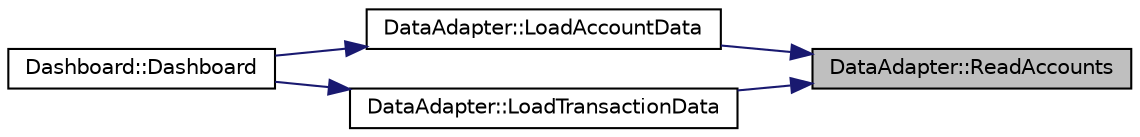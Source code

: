 digraph "DataAdapter::ReadAccounts"
{
 // LATEX_PDF_SIZE
  edge [fontname="Helvetica",fontsize="10",labelfontname="Helvetica",labelfontsize="10"];
  node [fontname="Helvetica",fontsize="10",shape=record];
  rankdir="RL";
  Node1 [label="DataAdapter::ReadAccounts",height=0.2,width=0.4,color="black", fillcolor="grey75", style="filled", fontcolor="black",tooltip="ReadAccounts loads account details to the QTableView model."];
  Node1 -> Node2 [dir="back",color="midnightblue",fontsize="10",style="solid",fontname="Helvetica"];
  Node2 [label="DataAdapter::LoadAccountData",height=0.2,width=0.4,color="black", fillcolor="white", style="filled",URL="$class_data_adapter.html#a7ecfe908caa813d2664e31d332a17d13",tooltip="LoadAccountData load account details to the QTableView and account names to the QComboBox at the same..."];
  Node2 -> Node3 [dir="back",color="midnightblue",fontsize="10",style="solid",fontname="Helvetica"];
  Node3 [label="Dashboard::Dashboard",height=0.2,width=0.4,color="black", fillcolor="white", style="filled",URL="$class_dashboard.html#a937d0e0c1b405a283f67a95eadea3e04",tooltip=" "];
  Node1 -> Node4 [dir="back",color="midnightblue",fontsize="10",style="solid",fontname="Helvetica"];
  Node4 [label="DataAdapter::LoadTransactionData",height=0.2,width=0.4,color="black", fillcolor="white", style="filled",URL="$class_data_adapter.html#a5bcb86f816305fd02bfd974e11a533f5",tooltip="LoadTransactionData loads all the transactions that are happen within the database."];
  Node4 -> Node3 [dir="back",color="midnightblue",fontsize="10",style="solid",fontname="Helvetica"];
}
